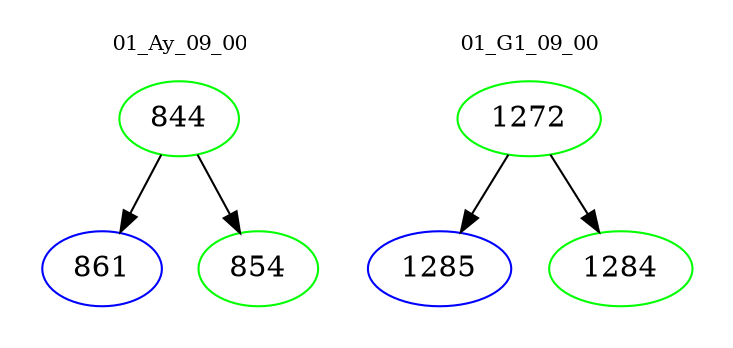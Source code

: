 digraph{
subgraph cluster_0 {
color = white
label = "01_Ay_09_00";
fontsize=10;
T0_844 [label="844", color="green"]
T0_844 -> T0_861 [color="black"]
T0_861 [label="861", color="blue"]
T0_844 -> T0_854 [color="black"]
T0_854 [label="854", color="green"]
}
subgraph cluster_1 {
color = white
label = "01_G1_09_00";
fontsize=10;
T1_1272 [label="1272", color="green"]
T1_1272 -> T1_1285 [color="black"]
T1_1285 [label="1285", color="blue"]
T1_1272 -> T1_1284 [color="black"]
T1_1284 [label="1284", color="green"]
}
}
